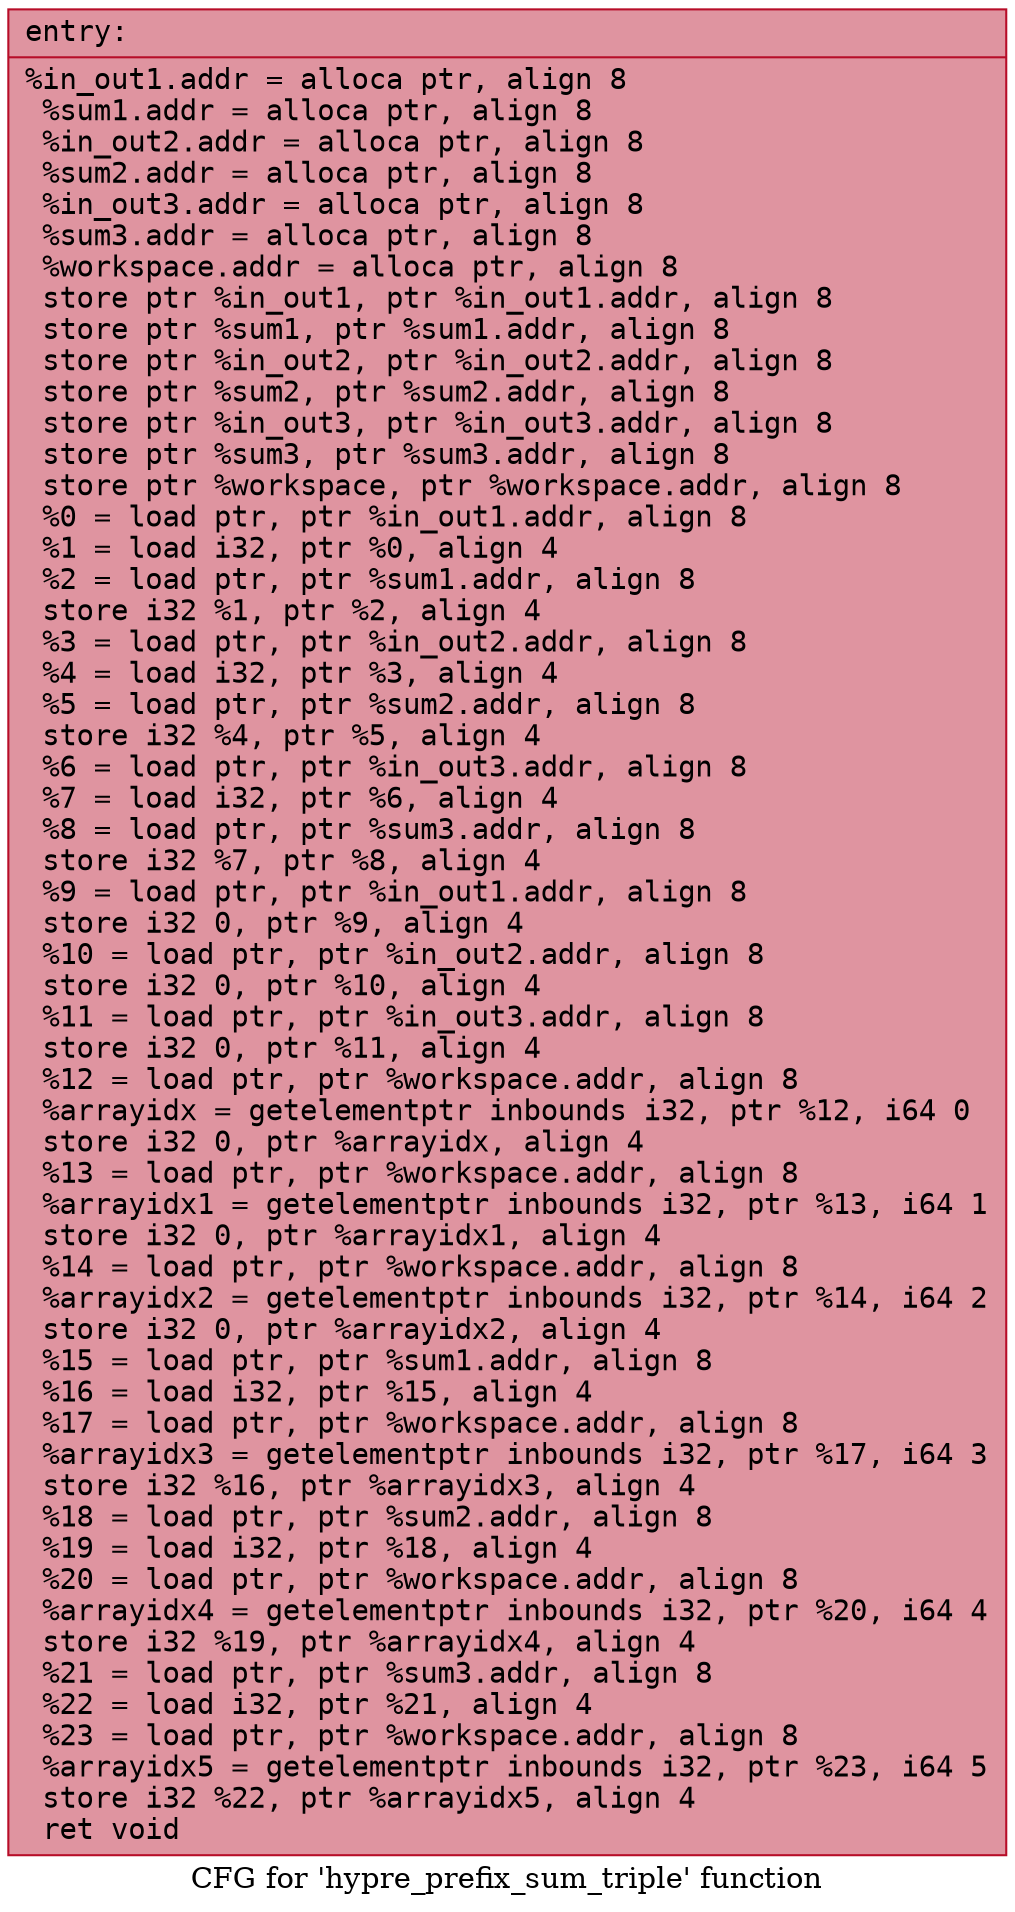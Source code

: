 digraph "CFG for 'hypre_prefix_sum_triple' function" {
	label="CFG for 'hypre_prefix_sum_triple' function";

	Node0x560238a4af60 [shape=record,color="#b70d28ff", style=filled, fillcolor="#b70d2870" fontname="Courier",label="{entry:\l|  %in_out1.addr = alloca ptr, align 8\l  %sum1.addr = alloca ptr, align 8\l  %in_out2.addr = alloca ptr, align 8\l  %sum2.addr = alloca ptr, align 8\l  %in_out3.addr = alloca ptr, align 8\l  %sum3.addr = alloca ptr, align 8\l  %workspace.addr = alloca ptr, align 8\l  store ptr %in_out1, ptr %in_out1.addr, align 8\l  store ptr %sum1, ptr %sum1.addr, align 8\l  store ptr %in_out2, ptr %in_out2.addr, align 8\l  store ptr %sum2, ptr %sum2.addr, align 8\l  store ptr %in_out3, ptr %in_out3.addr, align 8\l  store ptr %sum3, ptr %sum3.addr, align 8\l  store ptr %workspace, ptr %workspace.addr, align 8\l  %0 = load ptr, ptr %in_out1.addr, align 8\l  %1 = load i32, ptr %0, align 4\l  %2 = load ptr, ptr %sum1.addr, align 8\l  store i32 %1, ptr %2, align 4\l  %3 = load ptr, ptr %in_out2.addr, align 8\l  %4 = load i32, ptr %3, align 4\l  %5 = load ptr, ptr %sum2.addr, align 8\l  store i32 %4, ptr %5, align 4\l  %6 = load ptr, ptr %in_out3.addr, align 8\l  %7 = load i32, ptr %6, align 4\l  %8 = load ptr, ptr %sum3.addr, align 8\l  store i32 %7, ptr %8, align 4\l  %9 = load ptr, ptr %in_out1.addr, align 8\l  store i32 0, ptr %9, align 4\l  %10 = load ptr, ptr %in_out2.addr, align 8\l  store i32 0, ptr %10, align 4\l  %11 = load ptr, ptr %in_out3.addr, align 8\l  store i32 0, ptr %11, align 4\l  %12 = load ptr, ptr %workspace.addr, align 8\l  %arrayidx = getelementptr inbounds i32, ptr %12, i64 0\l  store i32 0, ptr %arrayidx, align 4\l  %13 = load ptr, ptr %workspace.addr, align 8\l  %arrayidx1 = getelementptr inbounds i32, ptr %13, i64 1\l  store i32 0, ptr %arrayidx1, align 4\l  %14 = load ptr, ptr %workspace.addr, align 8\l  %arrayidx2 = getelementptr inbounds i32, ptr %14, i64 2\l  store i32 0, ptr %arrayidx2, align 4\l  %15 = load ptr, ptr %sum1.addr, align 8\l  %16 = load i32, ptr %15, align 4\l  %17 = load ptr, ptr %workspace.addr, align 8\l  %arrayidx3 = getelementptr inbounds i32, ptr %17, i64 3\l  store i32 %16, ptr %arrayidx3, align 4\l  %18 = load ptr, ptr %sum2.addr, align 8\l  %19 = load i32, ptr %18, align 4\l  %20 = load ptr, ptr %workspace.addr, align 8\l  %arrayidx4 = getelementptr inbounds i32, ptr %20, i64 4\l  store i32 %19, ptr %arrayidx4, align 4\l  %21 = load ptr, ptr %sum3.addr, align 8\l  %22 = load i32, ptr %21, align 4\l  %23 = load ptr, ptr %workspace.addr, align 8\l  %arrayidx5 = getelementptr inbounds i32, ptr %23, i64 5\l  store i32 %22, ptr %arrayidx5, align 4\l  ret void\l}"];
}
